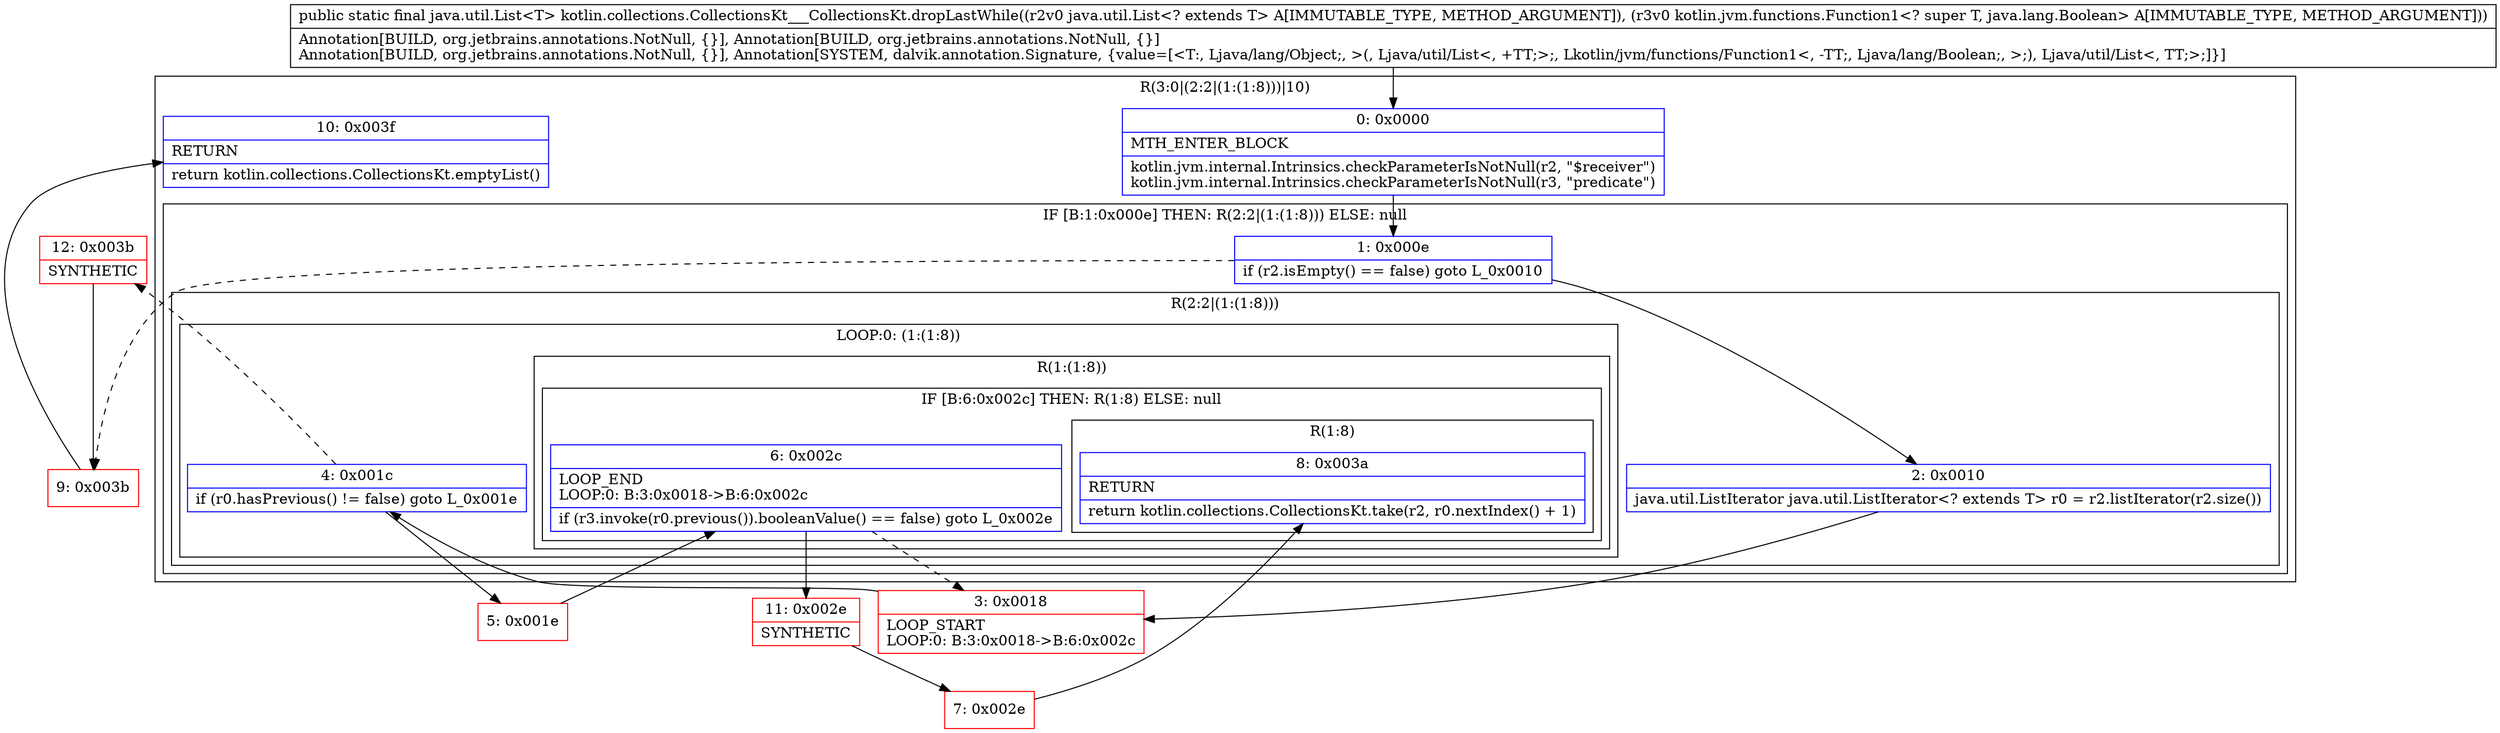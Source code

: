 digraph "CFG forkotlin.collections.CollectionsKt___CollectionsKt.dropLastWhile(Ljava\/util\/List;Lkotlin\/jvm\/functions\/Function1;)Ljava\/util\/List;" {
subgraph cluster_Region_1968838021 {
label = "R(3:0|(2:2|(1:(1:8)))|10)";
node [shape=record,color=blue];
Node_0 [shape=record,label="{0\:\ 0x0000|MTH_ENTER_BLOCK\l|kotlin.jvm.internal.Intrinsics.checkParameterIsNotNull(r2, \"$receiver\")\lkotlin.jvm.internal.Intrinsics.checkParameterIsNotNull(r3, \"predicate\")\l}"];
subgraph cluster_IfRegion_620616447 {
label = "IF [B:1:0x000e] THEN: R(2:2|(1:(1:8))) ELSE: null";
node [shape=record,color=blue];
Node_1 [shape=record,label="{1\:\ 0x000e|if (r2.isEmpty() == false) goto L_0x0010\l}"];
subgraph cluster_Region_952668687 {
label = "R(2:2|(1:(1:8)))";
node [shape=record,color=blue];
Node_2 [shape=record,label="{2\:\ 0x0010|java.util.ListIterator java.util.ListIterator\<? extends T\> r0 = r2.listIterator(r2.size())\l}"];
subgraph cluster_LoopRegion_521745289 {
label = "LOOP:0: (1:(1:8))";
node [shape=record,color=blue];
Node_4 [shape=record,label="{4\:\ 0x001c|if (r0.hasPrevious() != false) goto L_0x001e\l}"];
subgraph cluster_Region_1798171643 {
label = "R(1:(1:8))";
node [shape=record,color=blue];
subgraph cluster_IfRegion_331090202 {
label = "IF [B:6:0x002c] THEN: R(1:8) ELSE: null";
node [shape=record,color=blue];
Node_6 [shape=record,label="{6\:\ 0x002c|LOOP_END\lLOOP:0: B:3:0x0018\-\>B:6:0x002c\l|if (r3.invoke(r0.previous()).booleanValue() == false) goto L_0x002e\l}"];
subgraph cluster_Region_642858058 {
label = "R(1:8)";
node [shape=record,color=blue];
Node_8 [shape=record,label="{8\:\ 0x003a|RETURN\l|return kotlin.collections.CollectionsKt.take(r2, r0.nextIndex() + 1)\l}"];
}
}
}
}
}
}
Node_10 [shape=record,label="{10\:\ 0x003f|RETURN\l|return kotlin.collections.CollectionsKt.emptyList()\l}"];
}
Node_3 [shape=record,color=red,label="{3\:\ 0x0018|LOOP_START\lLOOP:0: B:3:0x0018\-\>B:6:0x002c\l}"];
Node_5 [shape=record,color=red,label="{5\:\ 0x001e}"];
Node_7 [shape=record,color=red,label="{7\:\ 0x002e}"];
Node_9 [shape=record,color=red,label="{9\:\ 0x003b}"];
Node_11 [shape=record,color=red,label="{11\:\ 0x002e|SYNTHETIC\l}"];
Node_12 [shape=record,color=red,label="{12\:\ 0x003b|SYNTHETIC\l}"];
MethodNode[shape=record,label="{public static final java.util.List\<T\> kotlin.collections.CollectionsKt___CollectionsKt.dropLastWhile((r2v0 java.util.List\<? extends T\> A[IMMUTABLE_TYPE, METHOD_ARGUMENT]), (r3v0 kotlin.jvm.functions.Function1\<? super T, java.lang.Boolean\> A[IMMUTABLE_TYPE, METHOD_ARGUMENT]))  | Annotation[BUILD, org.jetbrains.annotations.NotNull, \{\}], Annotation[BUILD, org.jetbrains.annotations.NotNull, \{\}]\lAnnotation[BUILD, org.jetbrains.annotations.NotNull, \{\}], Annotation[SYSTEM, dalvik.annotation.Signature, \{value=[\<T:, Ljava\/lang\/Object;, \>(, Ljava\/util\/List\<, +TT;\>;, Lkotlin\/jvm\/functions\/Function1\<, \-TT;, Ljava\/lang\/Boolean;, \>;), Ljava\/util\/List\<, TT;\>;]\}]\l}"];
MethodNode -> Node_0;
Node_0 -> Node_1;
Node_1 -> Node_2;
Node_1 -> Node_9[style=dashed];
Node_2 -> Node_3;
Node_4 -> Node_5;
Node_4 -> Node_12[style=dashed];
Node_6 -> Node_3[style=dashed];
Node_6 -> Node_11;
Node_3 -> Node_4;
Node_5 -> Node_6;
Node_7 -> Node_8;
Node_9 -> Node_10;
Node_11 -> Node_7;
Node_12 -> Node_9;
}

